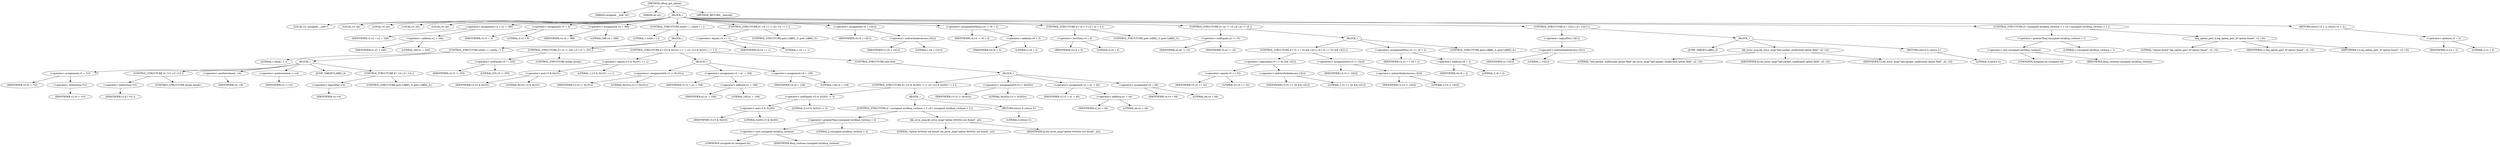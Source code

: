 digraph udhcp_get_option {  
"1000106" [label = "(METHOD,udhcp_get_option)" ]
"1000107" [label = "(PARAM,unsigned __int8 *a1)" ]
"1000108" [label = "(PARAM,int a2)" ]
"1000109" [label = "(BLOCK,,)" ]
"1000110" [label = "(LOCAL,v2: unsigned __int8 *)" ]
"1000111" [label = "(LOCAL,v3: int)" ]
"1000112" [label = "(LOCAL,v4: int)" ]
"1000113" [label = "(LOCAL,v5: int)" ]
"1000114" [label = "(LOCAL,v6: int)" ]
"1000115" [label = "(<operator>.assignment,v2 = a1 + 240)" ]
"1000116" [label = "(IDENTIFIER,v2,v2 = a1 + 240)" ]
"1000117" [label = "(<operator>.addition,a1 + 240)" ]
"1000118" [label = "(IDENTIFIER,a1,a1 + 240)" ]
"1000119" [label = "(LITERAL,240,a1 + 240)" ]
"1000120" [label = "(<operator>.assignment,v3 = 0)" ]
"1000121" [label = "(IDENTIFIER,v3,v3 = 0)" ]
"1000122" [label = "(LITERAL,0,v3 = 0)" ]
"1000123" [label = "(<operator>.assignment,v4 = 388)" ]
"1000124" [label = "(IDENTIFIER,v4,v4 = 388)" ]
"1000125" [label = "(LITERAL,388,v4 = 388)" ]
"1000126" [label = "(CONTROL_STRUCTURE,while ( 1 ),while ( 1 ))" ]
"1000127" [label = "(LITERAL,1,while ( 1 ))" ]
"1000128" [label = "(BLOCK,,)" ]
"1000129" [label = "(CONTROL_STRUCTURE,while ( 1 ),while ( 1 ))" ]
"1000130" [label = "(LITERAL,1,while ( 1 ))" ]
"1000131" [label = "(BLOCK,,)" ]
"1000132" [label = "(<operator>.assignment,v5 = *v2)" ]
"1000133" [label = "(IDENTIFIER,v5,v5 = *v2)" ]
"1000134" [label = "(<operator>.indirection,*v2)" ]
"1000135" [label = "(IDENTIFIER,v2,v5 = *v2)" ]
"1000136" [label = "(CONTROL_STRUCTURE,if ( *v2 ),if ( *v2 ))" ]
"1000137" [label = "(<operator>.indirection,*v2)" ]
"1000138" [label = "(IDENTIFIER,v2,if ( *v2 ))" ]
"1000139" [label = "(CONTROL_STRUCTURE,break;,break;)" ]
"1000140" [label = "(<operator>.preDecrement,--v4)" ]
"1000141" [label = "(IDENTIFIER,v4,--v4)" ]
"1000142" [label = "(<operator>.preIncrement,++v2)" ]
"1000143" [label = "(IDENTIFIER,v2,++v2)" ]
"1000144" [label = "(JUMP_TARGET,LABEL_4)" ]
"1000145" [label = "(CONTROL_STRUCTURE,if ( !v4 ),if ( !v4 ))" ]
"1000146" [label = "(<operator>.logicalNot,!v4)" ]
"1000147" [label = "(IDENTIFIER,v4,!v4)" ]
"1000148" [label = "(CONTROL_STRUCTURE,goto LABEL_5;,goto LABEL_5;)" ]
"1000149" [label = "(CONTROL_STRUCTURE,if ( v5 != 255 ),if ( v5 != 255 ))" ]
"1000150" [label = "(<operator>.notEquals,v5 != 255)" ]
"1000151" [label = "(IDENTIFIER,v5,v5 != 255)" ]
"1000152" [label = "(LITERAL,255,v5 != 255)" ]
"1000153" [label = "(CONTROL_STRUCTURE,break;,break;)" ]
"1000154" [label = "(CONTROL_STRUCTURE,if ( (v3 & 0x101) == 1 ),if ( (v3 & 0x101) == 1 ))" ]
"1000155" [label = "(<operator>.equals,(v3 & 0x101) == 1)" ]
"1000156" [label = "(<operator>.and,v3 & 0x101)" ]
"1000157" [label = "(IDENTIFIER,v3,v3 & 0x101)" ]
"1000158" [label = "(LITERAL,0x101,v3 & 0x101)" ]
"1000159" [label = "(LITERAL,1,(v3 & 0x101) == 1)" ]
"1000160" [label = "(BLOCK,,)" ]
"1000161" [label = "(<operators>.assignmentOr,v3 |= 0x101u)" ]
"1000162" [label = "(IDENTIFIER,v3,v3 |= 0x101u)" ]
"1000163" [label = "(LITERAL,0x101u,v3 |= 0x101u)" ]
"1000164" [label = "(<operator>.assignment,v2 = a1 + 108)" ]
"1000165" [label = "(IDENTIFIER,v2,v2 = a1 + 108)" ]
"1000166" [label = "(<operator>.addition,a1 + 108)" ]
"1000167" [label = "(IDENTIFIER,a1,a1 + 108)" ]
"1000168" [label = "(LITERAL,108,a1 + 108)" ]
"1000169" [label = "(<operator>.assignment,v4 = 128)" ]
"1000170" [label = "(IDENTIFIER,v4,v4 = 128)" ]
"1000171" [label = "(LITERAL,128,v4 = 128)" ]
"1000172" [label = "(CONTROL_STRUCTURE,else,else)" ]
"1000173" [label = "(BLOCK,,)" ]
"1000174" [label = "(CONTROL_STRUCTURE,if ( (v3 & 0x202) != 2 ),if ( (v3 & 0x202) != 2 ))" ]
"1000175" [label = "(<operator>.notEquals,(v3 & 0x202) != 2)" ]
"1000176" [label = "(<operator>.and,v3 & 0x202)" ]
"1000177" [label = "(IDENTIFIER,v3,v3 & 0x202)" ]
"1000178" [label = "(LITERAL,0x202,v3 & 0x202)" ]
"1000179" [label = "(LITERAL,2,(v3 & 0x202) != 2)" ]
"1000180" [label = "(BLOCK,,)" ]
"1000181" [label = "(CONTROL_STRUCTURE,if ( (unsigned int)dhcp_verbose > 2 ),if ( (unsigned int)dhcp_verbose > 2 ))" ]
"1000182" [label = "(<operator>.greaterThan,(unsigned int)dhcp_verbose > 2)" ]
"1000183" [label = "(<operator>.cast,(unsigned int)dhcp_verbose)" ]
"1000184" [label = "(UNKNOWN,unsigned int,unsigned int)" ]
"1000185" [label = "(IDENTIFIER,dhcp_verbose,(unsigned int)dhcp_verbose)" ]
"1000186" [label = "(LITERAL,2,(unsigned int)dhcp_verbose > 2)" ]
"1000187" [label = "(bb_error_msg,bb_error_msg(\"option 0x%02x not found\", a2))" ]
"1000188" [label = "(LITERAL,\"option 0x%02x not found\",bb_error_msg(\"option 0x%02x not found\", a2))" ]
"1000189" [label = "(IDENTIFIER,a2,bb_error_msg(\"option 0x%02x not found\", a2))" ]
"1000190" [label = "(RETURN,return 0;,return 0;)" ]
"1000191" [label = "(LITERAL,0,return 0;)" ]
"1000192" [label = "(<operators>.assignmentOr,v3 |= 0x202u)" ]
"1000193" [label = "(IDENTIFIER,v3,v3 |= 0x202u)" ]
"1000194" [label = "(LITERAL,0x202u,v3 |= 0x202u)" ]
"1000195" [label = "(<operator>.assignment,v2 = a1 + 44)" ]
"1000196" [label = "(IDENTIFIER,v2,v2 = a1 + 44)" ]
"1000197" [label = "(<operator>.addition,a1 + 44)" ]
"1000198" [label = "(IDENTIFIER,a1,a1 + 44)" ]
"1000199" [label = "(LITERAL,44,a1 + 44)" ]
"1000200" [label = "(<operator>.assignment,v4 = 64)" ]
"1000201" [label = "(IDENTIFIER,v4,v4 = 64)" ]
"1000202" [label = "(LITERAL,64,v4 = 64)" ]
"1000203" [label = "(CONTROL_STRUCTURE,if ( v4 == 1 ),if ( v4 == 1 ))" ]
"1000204" [label = "(<operator>.equals,v4 == 1)" ]
"1000205" [label = "(IDENTIFIER,v4,v4 == 1)" ]
"1000206" [label = "(LITERAL,1,v4 == 1)" ]
"1000207" [label = "(CONTROL_STRUCTURE,goto LABEL_5;,goto LABEL_5;)" ]
"1000208" [label = "(<operator>.assignment,v6 = v2[1])" ]
"1000209" [label = "(IDENTIFIER,v6,v6 = v2[1])" ]
"1000210" [label = "(<operator>.indirectIndexAccess,v2[1])" ]
"1000211" [label = "(IDENTIFIER,v2,v6 = v2[1])" ]
"1000212" [label = "(LITERAL,1,v6 = v2[1])" ]
"1000213" [label = "(<operator>.assignmentMinus,v4 -= v6 + 2)" ]
"1000214" [label = "(IDENTIFIER,v4,v4 -= v6 + 2)" ]
"1000215" [label = "(<operator>.addition,v6 + 2)" ]
"1000216" [label = "(IDENTIFIER,v6,v6 + 2)" ]
"1000217" [label = "(LITERAL,2,v6 + 2)" ]
"1000218" [label = "(CONTROL_STRUCTURE,if ( v4 < 0 ),if ( v4 < 0 ))" ]
"1000219" [label = "(<operator>.lessThan,v4 < 0)" ]
"1000220" [label = "(IDENTIFIER,v4,v4 < 0)" ]
"1000221" [label = "(LITERAL,0,v4 < 0)" ]
"1000222" [label = "(CONTROL_STRUCTURE,goto LABEL_5;,goto LABEL_5;)" ]
"1000223" [label = "(CONTROL_STRUCTURE,if ( a2 != v5 ),if ( a2 != v5 ))" ]
"1000224" [label = "(<operator>.notEquals,a2 != v5)" ]
"1000225" [label = "(IDENTIFIER,a2,a2 != v5)" ]
"1000226" [label = "(IDENTIFIER,v5,a2 != v5)" ]
"1000227" [label = "(BLOCK,,)" ]
"1000228" [label = "(CONTROL_STRUCTURE,if ( v5 == 52 && v2[1] ),if ( v5 == 52 && v2[1] ))" ]
"1000229" [label = "(<operator>.logicalAnd,v5 == 52 && v2[1])" ]
"1000230" [label = "(<operator>.equals,v5 == 52)" ]
"1000231" [label = "(IDENTIFIER,v5,v5 == 52)" ]
"1000232" [label = "(LITERAL,52,v5 == 52)" ]
"1000233" [label = "(<operator>.indirectIndexAccess,v2[1])" ]
"1000234" [label = "(IDENTIFIER,v2,v5 == 52 && v2[1])" ]
"1000235" [label = "(LITERAL,1,v5 == 52 && v2[1])" ]
"1000236" [label = "(<operators>.assignmentOr,v3 |= v2[2])" ]
"1000237" [label = "(IDENTIFIER,v3,v3 |= v2[2])" ]
"1000238" [label = "(<operator>.indirectIndexAccess,v2[2])" ]
"1000239" [label = "(IDENTIFIER,v2,v3 |= v2[2])" ]
"1000240" [label = "(LITERAL,2,v3 |= v2[2])" ]
"1000241" [label = "(<operator>.assignmentPlus,v2 += v6 + 2)" ]
"1000242" [label = "(IDENTIFIER,v2,v2 += v6 + 2)" ]
"1000243" [label = "(<operator>.addition,v6 + 2)" ]
"1000244" [label = "(IDENTIFIER,v6,v6 + 2)" ]
"1000245" [label = "(LITERAL,2,v6 + 2)" ]
"1000246" [label = "(CONTROL_STRUCTURE,goto LABEL_4;,goto LABEL_4;)" ]
"1000247" [label = "(CONTROL_STRUCTURE,if ( !v2[1] ),if ( !v2[1] ))" ]
"1000248" [label = "(<operator>.logicalNot,!v2[1])" ]
"1000249" [label = "(<operator>.indirectIndexAccess,v2[1])" ]
"1000250" [label = "(IDENTIFIER,v2,!v2[1])" ]
"1000251" [label = "(LITERAL,1,!v2[1])" ]
"1000252" [label = "(BLOCK,,)" ]
"1000253" [label = "(JUMP_TARGET,LABEL_5)" ]
"1000254" [label = "(bb_error_msg,bb_error_msg(\"bad packet, malformed option field\", a2, v3))" ]
"1000255" [label = "(LITERAL,\"bad packet, malformed option field\",bb_error_msg(\"bad packet, malformed option field\", a2, v3))" ]
"1000256" [label = "(IDENTIFIER,a2,bb_error_msg(\"bad packet, malformed option field\", a2, v3))" ]
"1000257" [label = "(IDENTIFIER,v3,bb_error_msg(\"bad packet, malformed option field\", a2, v3))" ]
"1000258" [label = "(RETURN,return 0;,return 0;)" ]
"1000259" [label = "(LITERAL,0,return 0;)" ]
"1000260" [label = "(CONTROL_STRUCTURE,if ( (unsigned int)dhcp_verbose > 1 ),if ( (unsigned int)dhcp_verbose > 1 ))" ]
"1000261" [label = "(<operator>.greaterThan,(unsigned int)dhcp_verbose > 1)" ]
"1000262" [label = "(<operator>.cast,(unsigned int)dhcp_verbose)" ]
"1000263" [label = "(UNKNOWN,unsigned int,unsigned int)" ]
"1000264" [label = "(IDENTIFIER,dhcp_verbose,(unsigned int)dhcp_verbose)" ]
"1000265" [label = "(LITERAL,1,(unsigned int)dhcp_verbose > 1)" ]
"1000266" [label = "(log_option_part_0,log_option_part_0(\"option found\", v2, v3))" ]
"1000267" [label = "(LITERAL,\"option found\",log_option_part_0(\"option found\", v2, v3))" ]
"1000268" [label = "(IDENTIFIER,v2,log_option_part_0(\"option found\", v2, v3))" ]
"1000269" [label = "(IDENTIFIER,v3,log_option_part_0(\"option found\", v2, v3))" ]
"1000270" [label = "(RETURN,return v2 + 2;,return v2 + 2;)" ]
"1000271" [label = "(<operator>.addition,v2 + 2)" ]
"1000272" [label = "(IDENTIFIER,v2,v2 + 2)" ]
"1000273" [label = "(LITERAL,2,v2 + 2)" ]
"1000274" [label = "(METHOD_RETURN,__fastcall)" ]
  "1000106" -> "1000107" 
  "1000106" -> "1000108" 
  "1000106" -> "1000109" 
  "1000106" -> "1000274" 
  "1000109" -> "1000110" 
  "1000109" -> "1000111" 
  "1000109" -> "1000112" 
  "1000109" -> "1000113" 
  "1000109" -> "1000114" 
  "1000109" -> "1000115" 
  "1000109" -> "1000120" 
  "1000109" -> "1000123" 
  "1000109" -> "1000126" 
  "1000109" -> "1000203" 
  "1000109" -> "1000208" 
  "1000109" -> "1000213" 
  "1000109" -> "1000218" 
  "1000109" -> "1000223" 
  "1000109" -> "1000247" 
  "1000109" -> "1000260" 
  "1000109" -> "1000270" 
  "1000115" -> "1000116" 
  "1000115" -> "1000117" 
  "1000117" -> "1000118" 
  "1000117" -> "1000119" 
  "1000120" -> "1000121" 
  "1000120" -> "1000122" 
  "1000123" -> "1000124" 
  "1000123" -> "1000125" 
  "1000126" -> "1000127" 
  "1000126" -> "1000128" 
  "1000128" -> "1000129" 
  "1000128" -> "1000149" 
  "1000128" -> "1000154" 
  "1000129" -> "1000130" 
  "1000129" -> "1000131" 
  "1000131" -> "1000132" 
  "1000131" -> "1000136" 
  "1000131" -> "1000140" 
  "1000131" -> "1000142" 
  "1000131" -> "1000144" 
  "1000131" -> "1000145" 
  "1000132" -> "1000133" 
  "1000132" -> "1000134" 
  "1000134" -> "1000135" 
  "1000136" -> "1000137" 
  "1000136" -> "1000139" 
  "1000137" -> "1000138" 
  "1000140" -> "1000141" 
  "1000142" -> "1000143" 
  "1000145" -> "1000146" 
  "1000145" -> "1000148" 
  "1000146" -> "1000147" 
  "1000149" -> "1000150" 
  "1000149" -> "1000153" 
  "1000150" -> "1000151" 
  "1000150" -> "1000152" 
  "1000154" -> "1000155" 
  "1000154" -> "1000160" 
  "1000154" -> "1000172" 
  "1000155" -> "1000156" 
  "1000155" -> "1000159" 
  "1000156" -> "1000157" 
  "1000156" -> "1000158" 
  "1000160" -> "1000161" 
  "1000160" -> "1000164" 
  "1000160" -> "1000169" 
  "1000161" -> "1000162" 
  "1000161" -> "1000163" 
  "1000164" -> "1000165" 
  "1000164" -> "1000166" 
  "1000166" -> "1000167" 
  "1000166" -> "1000168" 
  "1000169" -> "1000170" 
  "1000169" -> "1000171" 
  "1000172" -> "1000173" 
  "1000173" -> "1000174" 
  "1000173" -> "1000192" 
  "1000173" -> "1000195" 
  "1000173" -> "1000200" 
  "1000174" -> "1000175" 
  "1000174" -> "1000180" 
  "1000175" -> "1000176" 
  "1000175" -> "1000179" 
  "1000176" -> "1000177" 
  "1000176" -> "1000178" 
  "1000180" -> "1000181" 
  "1000180" -> "1000190" 
  "1000181" -> "1000182" 
  "1000181" -> "1000187" 
  "1000182" -> "1000183" 
  "1000182" -> "1000186" 
  "1000183" -> "1000184" 
  "1000183" -> "1000185" 
  "1000187" -> "1000188" 
  "1000187" -> "1000189" 
  "1000190" -> "1000191" 
  "1000192" -> "1000193" 
  "1000192" -> "1000194" 
  "1000195" -> "1000196" 
  "1000195" -> "1000197" 
  "1000197" -> "1000198" 
  "1000197" -> "1000199" 
  "1000200" -> "1000201" 
  "1000200" -> "1000202" 
  "1000203" -> "1000204" 
  "1000203" -> "1000207" 
  "1000204" -> "1000205" 
  "1000204" -> "1000206" 
  "1000208" -> "1000209" 
  "1000208" -> "1000210" 
  "1000210" -> "1000211" 
  "1000210" -> "1000212" 
  "1000213" -> "1000214" 
  "1000213" -> "1000215" 
  "1000215" -> "1000216" 
  "1000215" -> "1000217" 
  "1000218" -> "1000219" 
  "1000218" -> "1000222" 
  "1000219" -> "1000220" 
  "1000219" -> "1000221" 
  "1000223" -> "1000224" 
  "1000223" -> "1000227" 
  "1000224" -> "1000225" 
  "1000224" -> "1000226" 
  "1000227" -> "1000228" 
  "1000227" -> "1000241" 
  "1000227" -> "1000246" 
  "1000228" -> "1000229" 
  "1000228" -> "1000236" 
  "1000229" -> "1000230" 
  "1000229" -> "1000233" 
  "1000230" -> "1000231" 
  "1000230" -> "1000232" 
  "1000233" -> "1000234" 
  "1000233" -> "1000235" 
  "1000236" -> "1000237" 
  "1000236" -> "1000238" 
  "1000238" -> "1000239" 
  "1000238" -> "1000240" 
  "1000241" -> "1000242" 
  "1000241" -> "1000243" 
  "1000243" -> "1000244" 
  "1000243" -> "1000245" 
  "1000247" -> "1000248" 
  "1000247" -> "1000252" 
  "1000248" -> "1000249" 
  "1000249" -> "1000250" 
  "1000249" -> "1000251" 
  "1000252" -> "1000253" 
  "1000252" -> "1000254" 
  "1000252" -> "1000258" 
  "1000254" -> "1000255" 
  "1000254" -> "1000256" 
  "1000254" -> "1000257" 
  "1000258" -> "1000259" 
  "1000260" -> "1000261" 
  "1000260" -> "1000266" 
  "1000261" -> "1000262" 
  "1000261" -> "1000265" 
  "1000262" -> "1000263" 
  "1000262" -> "1000264" 
  "1000266" -> "1000267" 
  "1000266" -> "1000268" 
  "1000266" -> "1000269" 
  "1000270" -> "1000271" 
  "1000271" -> "1000272" 
  "1000271" -> "1000273" 
}
